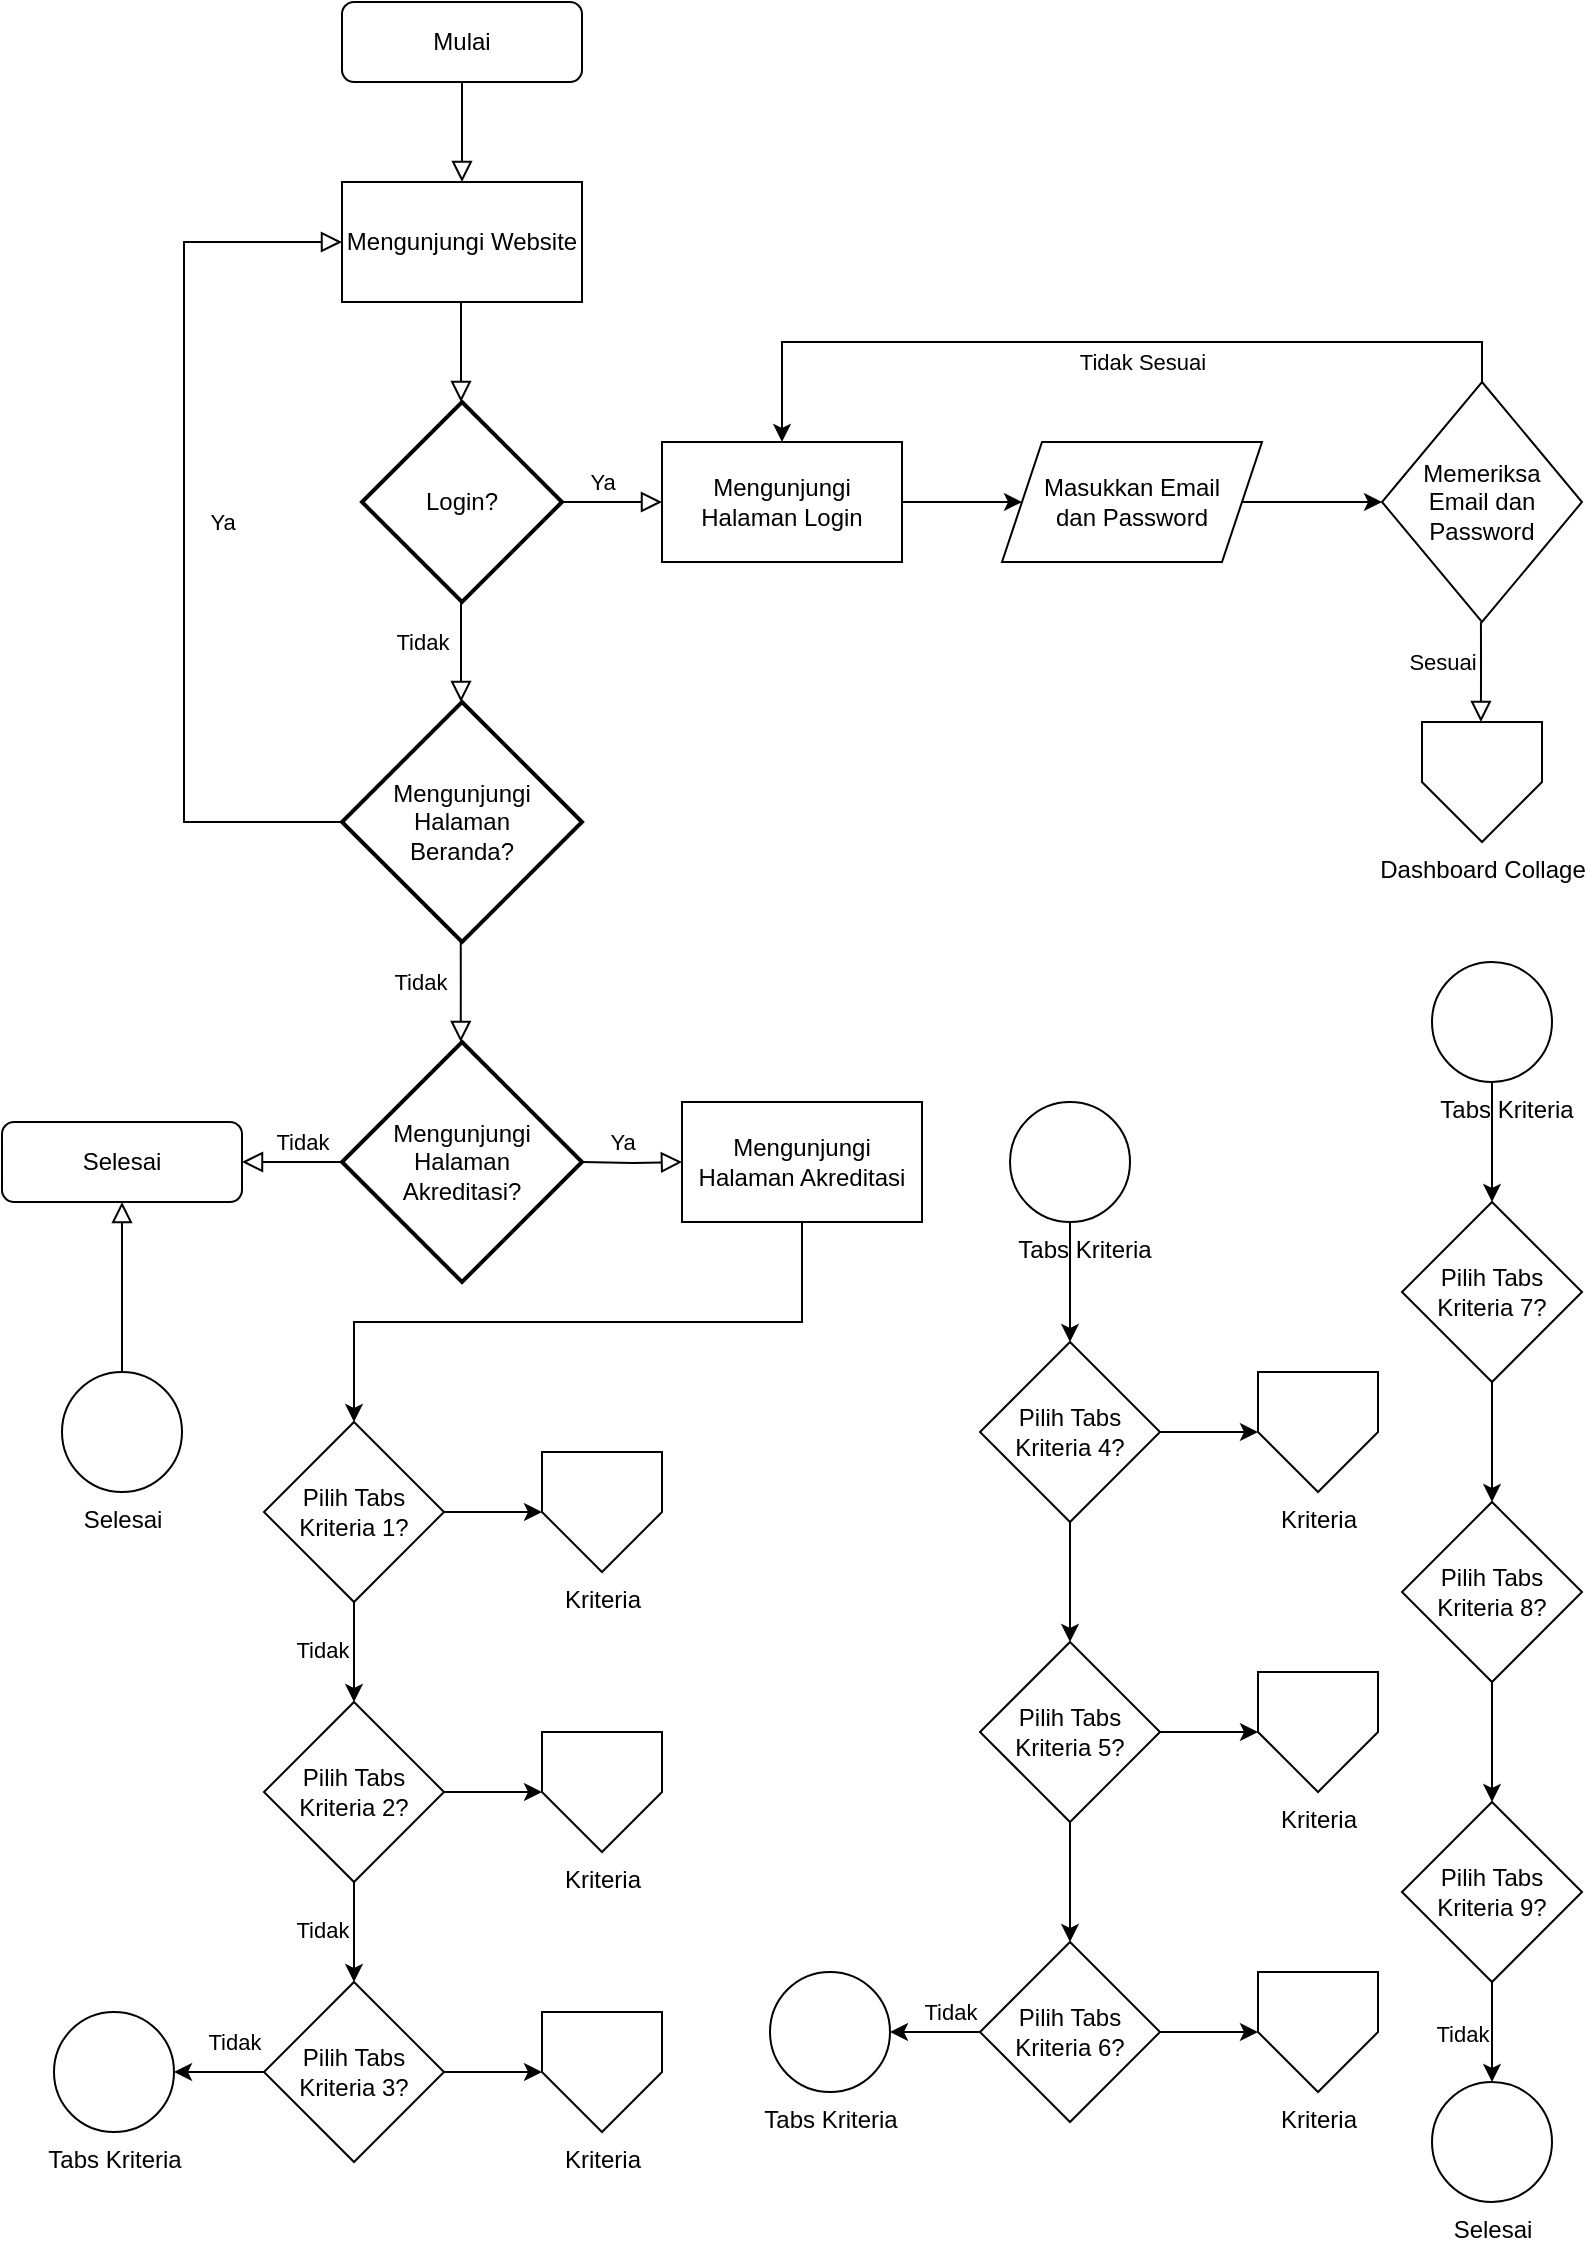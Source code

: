 <mxfile version="20.0.1" type="github"><diagram id="C5RBs43oDa-KdzZeNtuy" name="Beranda"><mxGraphModel dx="1370" dy="780" grid="1" gridSize="10" guides="1" tooltips="1" connect="1" arrows="1" fold="1" page="1" pageScale="1" pageWidth="827" pageHeight="1169" math="0" shadow="0"><root><mxCell id="WIyWlLk6GJQsqaUBKTNV-0"/><mxCell id="WIyWlLk6GJQsqaUBKTNV-1" parent="WIyWlLk6GJQsqaUBKTNV-0"/><mxCell id="WIyWlLk6GJQsqaUBKTNV-2" value="" style="rounded=0;html=1;jettySize=auto;orthogonalLoop=1;fontSize=11;endArrow=block;endFill=0;endSize=8;strokeWidth=1;shadow=0;labelBackgroundColor=none;edgeStyle=orthogonalEdgeStyle;" parent="WIyWlLk6GJQsqaUBKTNV-1" source="WIyWlLk6GJQsqaUBKTNV-3" edge="1"><mxGeometry relative="1" as="geometry"><mxPoint x="260" y="130" as="targetPoint"/></mxGeometry></mxCell><mxCell id="WIyWlLk6GJQsqaUBKTNV-3" value="Mulai" style="rounded=1;whiteSpace=wrap;html=1;fontSize=12;glass=0;strokeWidth=1;shadow=0;" parent="WIyWlLk6GJQsqaUBKTNV-1" vertex="1"><mxGeometry x="200" y="40" width="120" height="40" as="geometry"/></mxCell><mxCell id="0I-tUPnaJWJHCZSgXUo--0" value="Mengunjungi Website" style="rounded=0;whiteSpace=wrap;html=1;" vertex="1" parent="WIyWlLk6GJQsqaUBKTNV-1"><mxGeometry x="200" y="130" width="120" height="60" as="geometry"/></mxCell><mxCell id="0I-tUPnaJWJHCZSgXUo--1" value="" style="rounded=0;html=1;jettySize=auto;orthogonalLoop=1;fontSize=11;endArrow=block;endFill=0;endSize=8;strokeWidth=1;shadow=0;labelBackgroundColor=none;edgeStyle=orthogonalEdgeStyle;" edge="1" parent="WIyWlLk6GJQsqaUBKTNV-1"><mxGeometry relative="1" as="geometry"><mxPoint x="259.5" y="190" as="sourcePoint"/><mxPoint x="259.5" y="240" as="targetPoint"/></mxGeometry></mxCell><mxCell id="0I-tUPnaJWJHCZSgXUo--2" value="Login?" style="strokeWidth=2;html=1;shape=mxgraph.flowchart.decision;whiteSpace=wrap;" vertex="1" parent="WIyWlLk6GJQsqaUBKTNV-1"><mxGeometry x="210" y="240" width="100" height="100" as="geometry"/></mxCell><mxCell id="0I-tUPnaJWJHCZSgXUo--14" value="" style="edgeStyle=orthogonalEdgeStyle;rounded=0;orthogonalLoop=1;jettySize=auto;html=1;" edge="1" parent="WIyWlLk6GJQsqaUBKTNV-1" source="0I-tUPnaJWJHCZSgXUo--3" target="0I-tUPnaJWJHCZSgXUo--13"><mxGeometry relative="1" as="geometry"/></mxCell><mxCell id="0I-tUPnaJWJHCZSgXUo--3" value="Mengunjungi Halaman Login" style="rounded=0;whiteSpace=wrap;html=1;" vertex="1" parent="WIyWlLk6GJQsqaUBKTNV-1"><mxGeometry x="360" y="260" width="120" height="60" as="geometry"/></mxCell><mxCell id="0I-tUPnaJWJHCZSgXUo--4" value="Ya" style="rounded=0;html=1;jettySize=auto;orthogonalLoop=1;fontSize=11;endArrow=block;endFill=0;endSize=8;strokeWidth=1;shadow=0;labelBackgroundColor=none;edgeStyle=orthogonalEdgeStyle;entryX=0;entryY=0.5;entryDx=0;entryDy=0;exitX=1;exitY=0.5;exitDx=0;exitDy=0;exitPerimeter=0;spacingTop=0;spacingBottom=0;" edge="1" parent="WIyWlLk6GJQsqaUBKTNV-1" source="0I-tUPnaJWJHCZSgXUo--2" target="0I-tUPnaJWJHCZSgXUo--3"><mxGeometry x="-0.2" y="10" relative="1" as="geometry"><mxPoint x="330" y="290" as="sourcePoint"/><mxPoint x="330" y="340" as="targetPoint"/><mxPoint as="offset"/></mxGeometry></mxCell><mxCell id="0I-tUPnaJWJHCZSgXUo--6" value="&lt;div&gt;Mengunjungi Halaman&lt;/div&gt;&lt;div&gt;Akreditasi?&lt;/div&gt;" style="strokeWidth=2;html=1;shape=mxgraph.flowchart.decision;whiteSpace=wrap;" vertex="1" parent="WIyWlLk6GJQsqaUBKTNV-1"><mxGeometry x="200" y="560" width="120" height="120" as="geometry"/></mxCell><mxCell id="0I-tUPnaJWJHCZSgXUo--8" value="Tidak" style="rounded=0;html=1;jettySize=auto;orthogonalLoop=1;fontSize=11;endArrow=block;endFill=0;endSize=8;strokeWidth=1;shadow=0;labelBackgroundColor=none;edgeStyle=orthogonalEdgeStyle;spacingRight=0;" edge="1" parent="WIyWlLk6GJQsqaUBKTNV-1"><mxGeometry x="-0.201" y="-20" relative="1" as="geometry"><mxPoint x="259.5" y="340" as="sourcePoint"/><mxPoint x="259.5" y="390" as="targetPoint"/><Array as="points"><mxPoint x="260" y="360"/><mxPoint x="260" y="360"/></Array><mxPoint as="offset"/></mxGeometry></mxCell><mxCell id="0I-tUPnaJWJHCZSgXUo--28" value="" style="edgeStyle=orthogonalEdgeStyle;rounded=0;orthogonalLoop=1;jettySize=auto;html=1;entryX=0.5;entryY=0;entryDx=0;entryDy=0;" edge="1" parent="WIyWlLk6GJQsqaUBKTNV-1" source="0I-tUPnaJWJHCZSgXUo--9" target="0I-tUPnaJWJHCZSgXUo--27"><mxGeometry relative="1" as="geometry"><Array as="points"><mxPoint x="430" y="700"/><mxPoint x="206" y="700"/></Array></mxGeometry></mxCell><mxCell id="0I-tUPnaJWJHCZSgXUo--9" value="Mengunjungi Halaman Akreditasi" style="rounded=0;whiteSpace=wrap;html=1;" vertex="1" parent="WIyWlLk6GJQsqaUBKTNV-1"><mxGeometry x="370" y="590" width="120" height="60" as="geometry"/></mxCell><mxCell id="0I-tUPnaJWJHCZSgXUo--10" value="Ya" style="rounded=0;html=1;jettySize=auto;orthogonalLoop=1;fontSize=11;endArrow=block;endFill=0;endSize=8;strokeWidth=1;shadow=0;labelBackgroundColor=none;edgeStyle=orthogonalEdgeStyle;entryX=0;entryY=0.5;entryDx=0;entryDy=0;exitX=1;exitY=0.5;exitDx=0;exitDy=0;exitPerimeter=0;spacingTop=0;spacingBottom=0;" edge="1" parent="WIyWlLk6GJQsqaUBKTNV-1" target="0I-tUPnaJWJHCZSgXUo--9"><mxGeometry x="-0.2" y="10" relative="1" as="geometry"><mxPoint x="320" y="620" as="sourcePoint"/><mxPoint x="340" y="670" as="targetPoint"/><mxPoint as="offset"/></mxGeometry></mxCell><mxCell id="0I-tUPnaJWJHCZSgXUo--11" value="Tidak" style="rounded=0;html=1;jettySize=auto;orthogonalLoop=1;fontSize=11;endArrow=block;endFill=0;endSize=8;strokeWidth=1;shadow=0;labelBackgroundColor=none;edgeStyle=orthogonalEdgeStyle;spacingRight=0;entryX=1;entryY=0.5;entryDx=0;entryDy=0;exitX=0;exitY=0.5;exitDx=0;exitDy=0;exitPerimeter=0;" edge="1" parent="WIyWlLk6GJQsqaUBKTNV-1" source="0I-tUPnaJWJHCZSgXUo--6" target="0I-tUPnaJWJHCZSgXUo--12"><mxGeometry x="-0.2" y="-10" relative="1" as="geometry"><mxPoint x="259.5" y="680" as="sourcePoint"/><mxPoint x="160" y="620" as="targetPoint"/><mxPoint as="offset"/></mxGeometry></mxCell><mxCell id="0I-tUPnaJWJHCZSgXUo--12" value="Selesai" style="rounded=1;whiteSpace=wrap;html=1;fontSize=12;glass=0;strokeWidth=1;shadow=0;" vertex="1" parent="WIyWlLk6GJQsqaUBKTNV-1"><mxGeometry x="30" y="600" width="120" height="40" as="geometry"/></mxCell><mxCell id="0I-tUPnaJWJHCZSgXUo--20" value="" style="edgeStyle=orthogonalEdgeStyle;rounded=0;orthogonalLoop=1;jettySize=auto;html=1;" edge="1" parent="WIyWlLk6GJQsqaUBKTNV-1" source="0I-tUPnaJWJHCZSgXUo--13" target="0I-tUPnaJWJHCZSgXUo--19"><mxGeometry relative="1" as="geometry"/></mxCell><mxCell id="0I-tUPnaJWJHCZSgXUo--13" value="&lt;div&gt;Masukkan Email&lt;/div&gt;&lt;div&gt;dan Password&lt;/div&gt;" style="shape=parallelogram;perimeter=parallelogramPerimeter;whiteSpace=wrap;html=1;fixedSize=1;rounded=0;" vertex="1" parent="WIyWlLk6GJQsqaUBKTNV-1"><mxGeometry x="530" y="260" width="130" height="60" as="geometry"/></mxCell><mxCell id="0I-tUPnaJWJHCZSgXUo--15" value="&lt;div&gt;Mengunjungi Halaman&lt;/div&gt;&lt;div&gt;Beranda?&lt;/div&gt;" style="strokeWidth=2;html=1;shape=mxgraph.flowchart.decision;whiteSpace=wrap;" vertex="1" parent="WIyWlLk6GJQsqaUBKTNV-1"><mxGeometry x="200" y="390" width="120" height="120" as="geometry"/></mxCell><mxCell id="0I-tUPnaJWJHCZSgXUo--16" value="Tidak" style="rounded=0;html=1;jettySize=auto;orthogonalLoop=1;fontSize=11;endArrow=block;endFill=0;endSize=8;strokeWidth=1;shadow=0;labelBackgroundColor=none;edgeStyle=orthogonalEdgeStyle;spacingRight=0;" edge="1" parent="WIyWlLk6GJQsqaUBKTNV-1"><mxGeometry x="-0.201" y="-20" relative="1" as="geometry"><mxPoint x="259.37" y="510" as="sourcePoint"/><mxPoint x="259.37" y="560" as="targetPoint"/><Array as="points"><mxPoint x="259.87" y="530"/><mxPoint x="259.87" y="530"/></Array><mxPoint as="offset"/></mxGeometry></mxCell><mxCell id="0I-tUPnaJWJHCZSgXUo--18" value="Ya" style="rounded=0;html=1;jettySize=auto;orthogonalLoop=1;fontSize=11;endArrow=block;endFill=0;endSize=8;strokeWidth=1;shadow=0;labelBackgroundColor=none;edgeStyle=orthogonalEdgeStyle;spacingRight=0;entryX=0;entryY=0.5;entryDx=0;entryDy=0;exitX=0;exitY=0.5;exitDx=0;exitDy=0;exitPerimeter=0;" edge="1" parent="WIyWlLk6GJQsqaUBKTNV-1" source="0I-tUPnaJWJHCZSgXUo--15" target="0I-tUPnaJWJHCZSgXUo--0"><mxGeometry x="0.022" y="-19" relative="1" as="geometry"><mxPoint x="120.0" y="260" as="sourcePoint"/><mxPoint x="120.0" y="310" as="targetPoint"/><Array as="points"><mxPoint x="121" y="450"/><mxPoint x="121" y="160"/></Array><mxPoint as="offset"/></mxGeometry></mxCell><mxCell id="0I-tUPnaJWJHCZSgXUo--19" value="&lt;div&gt;Memeriksa&lt;/div&gt;&lt;div&gt;Email dan&lt;/div&gt;&lt;div&gt;Password&lt;br&gt;&lt;/div&gt;" style="rhombus;whiteSpace=wrap;html=1;rounded=0;" vertex="1" parent="WIyWlLk6GJQsqaUBKTNV-1"><mxGeometry x="720" y="230" width="100" height="120" as="geometry"/></mxCell><mxCell id="0I-tUPnaJWJHCZSgXUo--21" value="" style="edgeStyle=orthogonalEdgeStyle;rounded=0;orthogonalLoop=1;jettySize=auto;html=1;exitX=0.5;exitY=0;exitDx=0;exitDy=0;entryX=0.5;entryY=0;entryDx=0;entryDy=0;" edge="1" parent="WIyWlLk6GJQsqaUBKTNV-1" source="0I-tUPnaJWJHCZSgXUo--19" target="0I-tUPnaJWJHCZSgXUo--3"><mxGeometry relative="1" as="geometry"><mxPoint x="660" y="300.0" as="sourcePoint"/><mxPoint x="730" y="300.0" as="targetPoint"/></mxGeometry></mxCell><mxCell id="0I-tUPnaJWJHCZSgXUo--22" value="Tidak Sesuai" style="edgeLabel;html=1;align=center;verticalAlign=middle;resizable=0;points=[];" vertex="1" connectable="0" parent="0I-tUPnaJWJHCZSgXUo--21"><mxGeometry x="-0.227" y="-2" relative="1" as="geometry"><mxPoint x="-28" y="12" as="offset"/></mxGeometry></mxCell><mxCell id="0I-tUPnaJWJHCZSgXUo--25" value="Dashboard Collage" style="verticalLabelPosition=bottom;verticalAlign=top;html=1;shape=offPageConnector;rounded=0;size=0.5;" vertex="1" parent="WIyWlLk6GJQsqaUBKTNV-1"><mxGeometry x="740" y="400" width="60" height="60" as="geometry"/></mxCell><mxCell id="0I-tUPnaJWJHCZSgXUo--26" value="Sesuai" style="rounded=0;html=1;jettySize=auto;orthogonalLoop=1;fontSize=11;endArrow=block;endFill=0;endSize=8;strokeWidth=1;shadow=0;labelBackgroundColor=none;edgeStyle=orthogonalEdgeStyle;spacingRight=0;" edge="1" parent="WIyWlLk6GJQsqaUBKTNV-1"><mxGeometry x="-0.201" y="-20" relative="1" as="geometry"><mxPoint x="769.47" y="350" as="sourcePoint"/><mxPoint x="769.47" y="400" as="targetPoint"/><Array as="points"><mxPoint x="769.97" y="370"/><mxPoint x="769.97" y="370"/></Array><mxPoint as="offset"/></mxGeometry></mxCell><mxCell id="0I-tUPnaJWJHCZSgXUo--30" value="" style="edgeStyle=orthogonalEdgeStyle;rounded=0;orthogonalLoop=1;jettySize=auto;html=1;" edge="1" parent="WIyWlLk6GJQsqaUBKTNV-1" source="0I-tUPnaJWJHCZSgXUo--27" target="0I-tUPnaJWJHCZSgXUo--29"><mxGeometry relative="1" as="geometry"/></mxCell><mxCell id="0I-tUPnaJWJHCZSgXUo--45" value="&lt;div&gt;Tidak&lt;/div&gt;" style="edgeLabel;html=1;align=center;verticalAlign=middle;resizable=0;points=[];" vertex="1" connectable="0" parent="0I-tUPnaJWJHCZSgXUo--30"><mxGeometry x="0.202" relative="1" as="geometry"><mxPoint x="-16" y="-6" as="offset"/></mxGeometry></mxCell><mxCell id="0I-tUPnaJWJHCZSgXUo--27" value="&lt;div&gt;Pilih Tabs&lt;/div&gt;&lt;div&gt;Kriteria 1?&lt;br&gt;&lt;/div&gt;" style="rhombus;whiteSpace=wrap;html=1;rounded=0;" vertex="1" parent="WIyWlLk6GJQsqaUBKTNV-1"><mxGeometry x="161" y="750" width="90" height="90" as="geometry"/></mxCell><mxCell id="0I-tUPnaJWJHCZSgXUo--29" value="Pilih Tabs Kriteria 2?" style="rhombus;whiteSpace=wrap;html=1;rounded=0;aspect=fixed;" vertex="1" parent="WIyWlLk6GJQsqaUBKTNV-1"><mxGeometry x="161" y="890" width="90" height="90" as="geometry"/></mxCell><mxCell id="0I-tUPnaJWJHCZSgXUo--32" value="Pilih Tabs Kriteria 3?" style="rhombus;whiteSpace=wrap;html=1;rounded=0;aspect=fixed;" vertex="1" parent="WIyWlLk6GJQsqaUBKTNV-1"><mxGeometry x="161" y="1030" width="90" height="90" as="geometry"/></mxCell><mxCell id="0I-tUPnaJWJHCZSgXUo--37" value="&lt;div&gt;Selesai&lt;/div&gt;" style="verticalLabelPosition=bottom;verticalAlign=top;html=1;shape=mxgraph.flowchart.on-page_reference;" vertex="1" parent="WIyWlLk6GJQsqaUBKTNV-1"><mxGeometry x="60" y="725" width="60" height="60" as="geometry"/></mxCell><mxCell id="0I-tUPnaJWJHCZSgXUo--38" value="" style="rounded=0;html=1;jettySize=auto;orthogonalLoop=1;fontSize=11;endArrow=block;endFill=0;endSize=8;strokeWidth=1;shadow=0;labelBackgroundColor=none;edgeStyle=orthogonalEdgeStyle;spacingRight=0;exitX=0.5;exitY=0;exitDx=0;exitDy=0;exitPerimeter=0;entryX=0.5;entryY=1;entryDx=0;entryDy=0;" edge="1" parent="WIyWlLk6GJQsqaUBKTNV-1" source="0I-tUPnaJWJHCZSgXUo--37" target="0I-tUPnaJWJHCZSgXUo--12"><mxGeometry x="-0.201" y="-20" relative="1" as="geometry"><mxPoint x="89.43" y="535" as="sourcePoint"/><mxPoint x="89.43" y="585" as="targetPoint"/><Array as="points"/><mxPoint as="offset"/></mxGeometry></mxCell><mxCell id="0I-tUPnaJWJHCZSgXUo--43" value="Tabs Kriteria" style="verticalLabelPosition=bottom;verticalAlign=top;html=1;shape=mxgraph.flowchart.on-page_reference;" vertex="1" parent="WIyWlLk6GJQsqaUBKTNV-1"><mxGeometry x="56" y="1045" width="60" height="60" as="geometry"/></mxCell><mxCell id="0I-tUPnaJWJHCZSgXUo--44" value="" style="edgeStyle=orthogonalEdgeStyle;rounded=0;orthogonalLoop=1;jettySize=auto;html=1;entryX=1;entryY=0.5;entryDx=0;entryDy=0;entryPerimeter=0;exitX=0;exitY=0.5;exitDx=0;exitDy=0;" edge="1" parent="WIyWlLk6GJQsqaUBKTNV-1" source="0I-tUPnaJWJHCZSgXUo--32" target="0I-tUPnaJWJHCZSgXUo--43"><mxGeometry relative="1" as="geometry"><mxPoint x="216" y="970" as="sourcePoint"/><mxPoint x="216" y="1030" as="targetPoint"/></mxGeometry></mxCell><mxCell id="0I-tUPnaJWJHCZSgXUo--49" value="Tidak" style="edgeLabel;html=1;align=center;verticalAlign=middle;resizable=0;points=[];" vertex="1" connectable="0" parent="0I-tUPnaJWJHCZSgXUo--44"><mxGeometry x="-0.456" y="-1" relative="1" as="geometry"><mxPoint x="-3" y="-14" as="offset"/></mxGeometry></mxCell><mxCell id="0I-tUPnaJWJHCZSgXUo--47" value="" style="edgeStyle=orthogonalEdgeStyle;rounded=0;orthogonalLoop=1;jettySize=auto;html=1;exitX=0.5;exitY=1;exitDx=0;exitDy=0;entryX=0.5;entryY=0;entryDx=0;entryDy=0;" edge="1" parent="WIyWlLk6GJQsqaUBKTNV-1" source="0I-tUPnaJWJHCZSgXUo--29" target="0I-tUPnaJWJHCZSgXUo--32"><mxGeometry relative="1" as="geometry"><mxPoint x="375.76" y="950" as="sourcePoint"/><mxPoint x="346" y="1000" as="targetPoint"/></mxGeometry></mxCell><mxCell id="0I-tUPnaJWJHCZSgXUo--48" value="&lt;div&gt;Tidak&lt;/div&gt;" style="edgeLabel;html=1;align=center;verticalAlign=middle;resizable=0;points=[];" vertex="1" connectable="0" parent="0I-tUPnaJWJHCZSgXUo--47"><mxGeometry x="0.202" relative="1" as="geometry"><mxPoint x="-16" y="-6" as="offset"/></mxGeometry></mxCell><mxCell id="0I-tUPnaJWJHCZSgXUo--54" value="" style="edgeStyle=orthogonalEdgeStyle;rounded=0;orthogonalLoop=1;jettySize=auto;html=1;entryX=0.5;entryY=0;entryDx=0;entryDy=0;exitX=0.5;exitY=1;exitDx=0;exitDy=0;exitPerimeter=0;" edge="1" parent="WIyWlLk6GJQsqaUBKTNV-1" source="0I-tUPnaJWJHCZSgXUo--51" target="0I-tUPnaJWJHCZSgXUo--55"><mxGeometry relative="1" as="geometry"><mxPoint x="564" y="660" as="sourcePoint"/><mxPoint x="564" y="700" as="targetPoint"/></mxGeometry></mxCell><mxCell id="0I-tUPnaJWJHCZSgXUo--51" value="Tabs Kriteria" style="verticalLabelPosition=bottom;verticalAlign=top;html=1;shape=mxgraph.flowchart.on-page_reference;spacingRight=0;spacingLeft=13;" vertex="1" parent="WIyWlLk6GJQsqaUBKTNV-1"><mxGeometry x="534" y="590" width="60" height="60" as="geometry"/></mxCell><mxCell id="0I-tUPnaJWJHCZSgXUo--55" value="&lt;div&gt;Pilih Tabs&lt;/div&gt;&lt;div&gt;Kriteria 4?&lt;br&gt;&lt;/div&gt;" style="rhombus;whiteSpace=wrap;html=1;rounded=0;" vertex="1" parent="WIyWlLk6GJQsqaUBKTNV-1"><mxGeometry x="519" y="710" width="90" height="90" as="geometry"/></mxCell><mxCell id="0I-tUPnaJWJHCZSgXUo--56" value="" style="edgeStyle=orthogonalEdgeStyle;rounded=0;orthogonalLoop=1;jettySize=auto;html=1;exitX=0.5;exitY=1;exitDx=0;exitDy=0;entryX=0.5;entryY=0;entryDx=0;entryDy=0;" edge="1" parent="WIyWlLk6GJQsqaUBKTNV-1" target="0I-tUPnaJWJHCZSgXUo--57" source="0I-tUPnaJWJHCZSgXUo--55"><mxGeometry relative="1" as="geometry"><mxPoint x="564" y="820" as="sourcePoint"/><mxPoint x="564" y="850" as="targetPoint"/></mxGeometry></mxCell><mxCell id="0I-tUPnaJWJHCZSgXUo--57" value="&lt;div&gt;Pilih Tabs&lt;/div&gt;&lt;div&gt;Kriteria 5?&lt;br&gt;&lt;/div&gt;" style="rhombus;whiteSpace=wrap;html=1;rounded=0;" vertex="1" parent="WIyWlLk6GJQsqaUBKTNV-1"><mxGeometry x="519" y="860" width="90" height="90" as="geometry"/></mxCell><mxCell id="0I-tUPnaJWJHCZSgXUo--58" value="" style="edgeStyle=orthogonalEdgeStyle;rounded=0;orthogonalLoop=1;jettySize=auto;html=1;entryX=0.5;entryY=0;entryDx=0;entryDy=0;exitX=0.5;exitY=1;exitDx=0;exitDy=0;" edge="1" parent="WIyWlLk6GJQsqaUBKTNV-1" target="0I-tUPnaJWJHCZSgXUo--59" source="0I-tUPnaJWJHCZSgXUo--57"><mxGeometry relative="1" as="geometry"><mxPoint x="564" y="960" as="sourcePoint"/><mxPoint x="564" y="1000" as="targetPoint"/></mxGeometry></mxCell><mxCell id="0I-tUPnaJWJHCZSgXUo--59" value="&lt;div&gt;Pilih Tabs&lt;/div&gt;&lt;div&gt;Kriteria 6?&lt;br&gt;&lt;/div&gt;" style="rhombus;whiteSpace=wrap;html=1;rounded=0;" vertex="1" parent="WIyWlLk6GJQsqaUBKTNV-1"><mxGeometry x="519" y="1010" width="90" height="90" as="geometry"/></mxCell><mxCell id="0I-tUPnaJWJHCZSgXUo--60" value="Tabs Kriteria" style="verticalLabelPosition=bottom;verticalAlign=top;html=1;shape=mxgraph.flowchart.on-page_reference;" vertex="1" parent="WIyWlLk6GJQsqaUBKTNV-1"><mxGeometry x="414" y="1025" width="60" height="60" as="geometry"/></mxCell><mxCell id="0I-tUPnaJWJHCZSgXUo--61" value="" style="edgeStyle=orthogonalEdgeStyle;rounded=0;orthogonalLoop=1;jettySize=auto;html=1;entryX=1;entryY=0.5;entryDx=0;entryDy=0;entryPerimeter=0;exitX=0;exitY=0.5;exitDx=0;exitDy=0;" edge="1" parent="WIyWlLk6GJQsqaUBKTNV-1" target="0I-tUPnaJWJHCZSgXUo--60" source="0I-tUPnaJWJHCZSgXUo--59"><mxGeometry relative="1" as="geometry"><mxPoint x="514" y="1060" as="sourcePoint"/><mxPoint x="574" y="1010" as="targetPoint"/></mxGeometry></mxCell><mxCell id="0I-tUPnaJWJHCZSgXUo--62" value="Tidak" style="edgeLabel;html=1;align=center;verticalAlign=middle;resizable=0;points=[];" vertex="1" connectable="0" parent="0I-tUPnaJWJHCZSgXUo--61"><mxGeometry x="-0.456" y="-1" relative="1" as="geometry"><mxPoint x="-3" y="-9" as="offset"/></mxGeometry></mxCell><mxCell id="0I-tUPnaJWJHCZSgXUo--63" value="" style="edgeStyle=orthogonalEdgeStyle;rounded=0;orthogonalLoop=1;jettySize=auto;html=1;entryX=0.5;entryY=0;entryDx=0;entryDy=0;exitX=0.5;exitY=1;exitDx=0;exitDy=0;exitPerimeter=0;" edge="1" parent="WIyWlLk6GJQsqaUBKTNV-1" source="0I-tUPnaJWJHCZSgXUo--64" target="0I-tUPnaJWJHCZSgXUo--65"><mxGeometry relative="1" as="geometry"><mxPoint x="775" y="590" as="sourcePoint"/><mxPoint x="775" y="630" as="targetPoint"/></mxGeometry></mxCell><mxCell id="0I-tUPnaJWJHCZSgXUo--64" value="Tabs Kriteria" style="verticalLabelPosition=bottom;verticalAlign=top;html=1;shape=mxgraph.flowchart.on-page_reference;spacingRight=0;spacingLeft=13;" vertex="1" parent="WIyWlLk6GJQsqaUBKTNV-1"><mxGeometry x="745" y="520" width="60" height="60" as="geometry"/></mxCell><mxCell id="0I-tUPnaJWJHCZSgXUo--65" value="&lt;div&gt;Pilih Tabs&lt;/div&gt;&lt;div&gt;Kriteria 7?&lt;br&gt;&lt;/div&gt;" style="rhombus;whiteSpace=wrap;html=1;rounded=0;" vertex="1" parent="WIyWlLk6GJQsqaUBKTNV-1"><mxGeometry x="730" y="640" width="90" height="90" as="geometry"/></mxCell><mxCell id="0I-tUPnaJWJHCZSgXUo--66" value="" style="edgeStyle=orthogonalEdgeStyle;rounded=0;orthogonalLoop=1;jettySize=auto;html=1;exitX=0.5;exitY=1;exitDx=0;exitDy=0;entryX=0.5;entryY=0;entryDx=0;entryDy=0;" edge="1" parent="WIyWlLk6GJQsqaUBKTNV-1" source="0I-tUPnaJWJHCZSgXUo--65" target="0I-tUPnaJWJHCZSgXUo--67"><mxGeometry relative="1" as="geometry"><mxPoint x="775" y="750" as="sourcePoint"/><mxPoint x="775" y="780" as="targetPoint"/></mxGeometry></mxCell><mxCell id="0I-tUPnaJWJHCZSgXUo--67" value="&lt;div&gt;Pilih Tabs&lt;/div&gt;&lt;div&gt;Kriteria 8?&lt;br&gt;&lt;/div&gt;" style="rhombus;whiteSpace=wrap;html=1;rounded=0;" vertex="1" parent="WIyWlLk6GJQsqaUBKTNV-1"><mxGeometry x="730" y="790" width="90" height="90" as="geometry"/></mxCell><mxCell id="0I-tUPnaJWJHCZSgXUo--68" value="" style="edgeStyle=orthogonalEdgeStyle;rounded=0;orthogonalLoop=1;jettySize=auto;html=1;entryX=0.5;entryY=0;entryDx=0;entryDy=0;exitX=0.5;exitY=1;exitDx=0;exitDy=0;" edge="1" parent="WIyWlLk6GJQsqaUBKTNV-1" source="0I-tUPnaJWJHCZSgXUo--67" target="0I-tUPnaJWJHCZSgXUo--69"><mxGeometry relative="1" as="geometry"><mxPoint x="775" y="890" as="sourcePoint"/><mxPoint x="775" y="930" as="targetPoint"/></mxGeometry></mxCell><mxCell id="0I-tUPnaJWJHCZSgXUo--69" value="&lt;div&gt;Pilih Tabs&lt;/div&gt;&lt;div&gt;Kriteria 9?&lt;br&gt;&lt;/div&gt;" style="rhombus;whiteSpace=wrap;html=1;rounded=0;" vertex="1" parent="WIyWlLk6GJQsqaUBKTNV-1"><mxGeometry x="730" y="940" width="90" height="90" as="geometry"/></mxCell><mxCell id="0I-tUPnaJWJHCZSgXUo--70" value="Selesai" style="verticalLabelPosition=bottom;verticalAlign=top;html=1;shape=mxgraph.flowchart.on-page_reference;" vertex="1" parent="WIyWlLk6GJQsqaUBKTNV-1"><mxGeometry x="745" y="1080" width="60" height="60" as="geometry"/></mxCell><mxCell id="0I-tUPnaJWJHCZSgXUo--71" value="" style="edgeStyle=orthogonalEdgeStyle;rounded=0;orthogonalLoop=1;jettySize=auto;html=1;entryX=0.5;entryY=0;entryDx=0;entryDy=0;entryPerimeter=0;exitX=0.5;exitY=1;exitDx=0;exitDy=0;" edge="1" parent="WIyWlLk6GJQsqaUBKTNV-1" source="0I-tUPnaJWJHCZSgXUo--69" target="0I-tUPnaJWJHCZSgXUo--70"><mxGeometry relative="1" as="geometry"><mxPoint x="725" y="990" as="sourcePoint"/><mxPoint x="785" y="940" as="targetPoint"/></mxGeometry></mxCell><mxCell id="0I-tUPnaJWJHCZSgXUo--72" value="Tidak" style="edgeLabel;html=1;align=center;verticalAlign=middle;resizable=0;points=[];" vertex="1" connectable="0" parent="0I-tUPnaJWJHCZSgXUo--71"><mxGeometry x="-0.456" y="-1" relative="1" as="geometry"><mxPoint x="-14" y="12" as="offset"/></mxGeometry></mxCell><mxCell id="0I-tUPnaJWJHCZSgXUo--73" value="Kriteria" style="verticalLabelPosition=bottom;verticalAlign=top;html=1;shape=offPageConnector;rounded=0;size=0.5;" vertex="1" parent="WIyWlLk6GJQsqaUBKTNV-1"><mxGeometry x="300" y="765" width="60" height="60" as="geometry"/></mxCell><mxCell id="0I-tUPnaJWJHCZSgXUo--74" value="" style="endArrow=classic;html=1;rounded=0;entryX=0;entryY=0.5;entryDx=0;entryDy=0;exitX=1;exitY=0.5;exitDx=0;exitDy=0;" edge="1" parent="WIyWlLk6GJQsqaUBKTNV-1" source="0I-tUPnaJWJHCZSgXUo--27" target="0I-tUPnaJWJHCZSgXUo--73"><mxGeometry width="50" height="50" relative="1" as="geometry"><mxPoint x="666" y="900" as="sourcePoint"/><mxPoint x="716" y="850" as="targetPoint"/></mxGeometry></mxCell><mxCell id="0I-tUPnaJWJHCZSgXUo--75" value="Kriteria" style="verticalLabelPosition=bottom;verticalAlign=top;html=1;shape=offPageConnector;rounded=0;size=0.5;" vertex="1" parent="WIyWlLk6GJQsqaUBKTNV-1"><mxGeometry x="300" y="905" width="60" height="60" as="geometry"/></mxCell><mxCell id="0I-tUPnaJWJHCZSgXUo--76" value="" style="endArrow=classic;html=1;rounded=0;entryX=0;entryY=0.5;entryDx=0;entryDy=0;exitX=1;exitY=0.5;exitDx=0;exitDy=0;" edge="1" parent="WIyWlLk6GJQsqaUBKTNV-1" target="0I-tUPnaJWJHCZSgXUo--75" source="0I-tUPnaJWJHCZSgXUo--29"><mxGeometry width="50" height="50" relative="1" as="geometry"><mxPoint x="251" y="935" as="sourcePoint"/><mxPoint x="716" y="990" as="targetPoint"/></mxGeometry></mxCell><mxCell id="0I-tUPnaJWJHCZSgXUo--77" value="Kriteria" style="verticalLabelPosition=bottom;verticalAlign=top;html=1;shape=offPageConnector;rounded=0;size=0.5;" vertex="1" parent="WIyWlLk6GJQsqaUBKTNV-1"><mxGeometry x="300" y="1045" width="60" height="60" as="geometry"/></mxCell><mxCell id="0I-tUPnaJWJHCZSgXUo--78" value="" style="endArrow=classic;html=1;rounded=0;entryX=0;entryY=0.5;entryDx=0;entryDy=0;exitX=1;exitY=0.5;exitDx=0;exitDy=0;" edge="1" parent="WIyWlLk6GJQsqaUBKTNV-1" target="0I-tUPnaJWJHCZSgXUo--77" source="0I-tUPnaJWJHCZSgXUo--32"><mxGeometry width="50" height="50" relative="1" as="geometry"><mxPoint x="256" y="1075" as="sourcePoint"/><mxPoint x="721" y="1130" as="targetPoint"/></mxGeometry></mxCell><mxCell id="0I-tUPnaJWJHCZSgXUo--79" value="Kriteria" style="verticalLabelPosition=bottom;verticalAlign=top;html=1;shape=offPageConnector;rounded=0;size=0.5;" vertex="1" parent="WIyWlLk6GJQsqaUBKTNV-1"><mxGeometry x="658" y="725" width="60" height="60" as="geometry"/></mxCell><mxCell id="0I-tUPnaJWJHCZSgXUo--80" value="" style="endArrow=classic;html=1;rounded=0;entryX=0;entryY=0.5;entryDx=0;entryDy=0;exitX=1;exitY=0.5;exitDx=0;exitDy=0;" edge="1" parent="WIyWlLk6GJQsqaUBKTNV-1" target="0I-tUPnaJWJHCZSgXUo--79" source="0I-tUPnaJWJHCZSgXUo--55"><mxGeometry width="50" height="50" relative="1" as="geometry"><mxPoint x="610" y="755" as="sourcePoint"/><mxPoint x="1074" y="810" as="targetPoint"/></mxGeometry></mxCell><mxCell id="0I-tUPnaJWJHCZSgXUo--81" value="Kriteria" style="verticalLabelPosition=bottom;verticalAlign=top;html=1;shape=offPageConnector;rounded=0;size=0.5;" vertex="1" parent="WIyWlLk6GJQsqaUBKTNV-1"><mxGeometry x="658" y="875" width="60" height="60" as="geometry"/></mxCell><mxCell id="0I-tUPnaJWJHCZSgXUo--82" value="" style="endArrow=classic;html=1;rounded=0;entryX=0;entryY=0.5;entryDx=0;entryDy=0;exitX=1;exitY=0.5;exitDx=0;exitDy=0;" edge="1" parent="WIyWlLk6GJQsqaUBKTNV-1" target="0I-tUPnaJWJHCZSgXUo--81" source="0I-tUPnaJWJHCZSgXUo--57"><mxGeometry width="50" height="50" relative="1" as="geometry"><mxPoint x="609" y="905" as="sourcePoint"/><mxPoint x="1074" y="960" as="targetPoint"/></mxGeometry></mxCell><mxCell id="0I-tUPnaJWJHCZSgXUo--83" value="Kriteria" style="verticalLabelPosition=bottom;verticalAlign=top;html=1;shape=offPageConnector;rounded=0;size=0.5;" vertex="1" parent="WIyWlLk6GJQsqaUBKTNV-1"><mxGeometry x="658" y="1025" width="60" height="60" as="geometry"/></mxCell><mxCell id="0I-tUPnaJWJHCZSgXUo--84" value="" style="endArrow=classic;html=1;rounded=0;entryX=0;entryY=0.5;entryDx=0;entryDy=0;exitX=1;exitY=0.5;exitDx=0;exitDy=0;" edge="1" parent="WIyWlLk6GJQsqaUBKTNV-1" target="0I-tUPnaJWJHCZSgXUo--83" source="0I-tUPnaJWJHCZSgXUo--59"><mxGeometry width="50" height="50" relative="1" as="geometry"><mxPoint x="610" y="1055" as="sourcePoint"/><mxPoint x="1074" y="1110" as="targetPoint"/></mxGeometry></mxCell></root></mxGraphModel></diagram></mxfile>